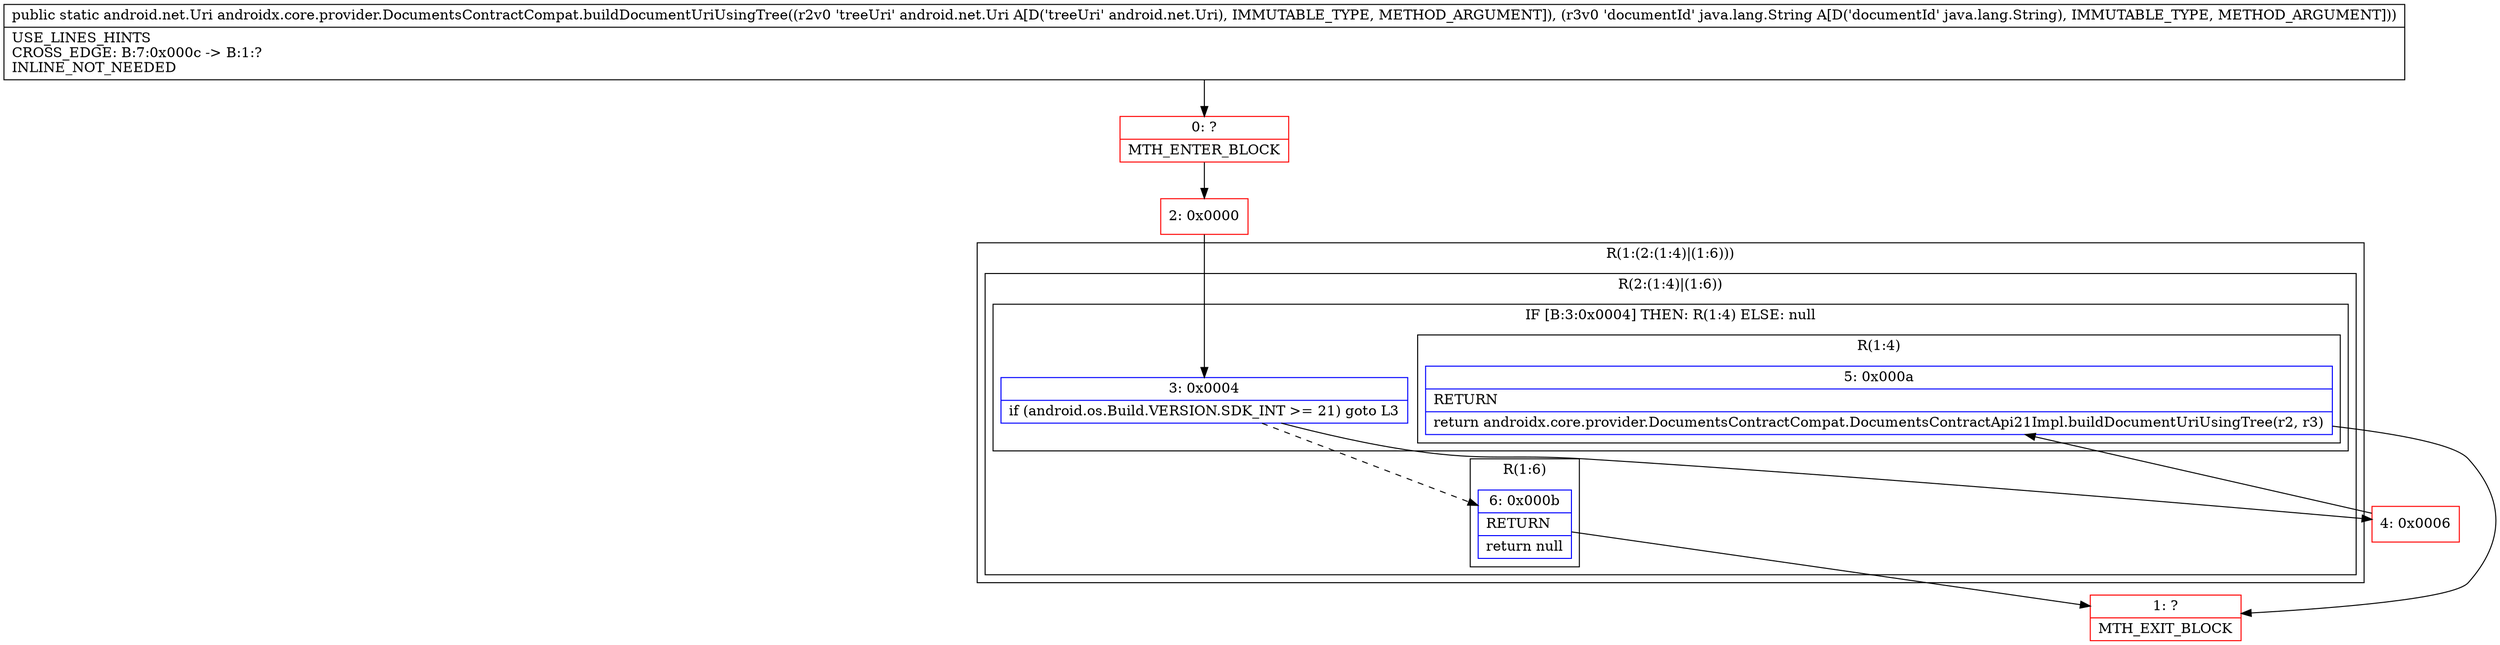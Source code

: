 digraph "CFG forandroidx.core.provider.DocumentsContractCompat.buildDocumentUriUsingTree(Landroid\/net\/Uri;Ljava\/lang\/String;)Landroid\/net\/Uri;" {
subgraph cluster_Region_944868108 {
label = "R(1:(2:(1:4)|(1:6)))";
node [shape=record,color=blue];
subgraph cluster_Region_1418123978 {
label = "R(2:(1:4)|(1:6))";
node [shape=record,color=blue];
subgraph cluster_IfRegion_1107232973 {
label = "IF [B:3:0x0004] THEN: R(1:4) ELSE: null";
node [shape=record,color=blue];
Node_3 [shape=record,label="{3\:\ 0x0004|if (android.os.Build.VERSION.SDK_INT \>= 21) goto L3\l}"];
subgraph cluster_Region_1933300051 {
label = "R(1:4)";
node [shape=record,color=blue];
Node_5 [shape=record,label="{5\:\ 0x000a|RETURN\l|return androidx.core.provider.DocumentsContractCompat.DocumentsContractApi21Impl.buildDocumentUriUsingTree(r2, r3)\l}"];
}
}
subgraph cluster_Region_1191591379 {
label = "R(1:6)";
node [shape=record,color=blue];
Node_6 [shape=record,label="{6\:\ 0x000b|RETURN\l|return null\l}"];
}
}
}
Node_0 [shape=record,color=red,label="{0\:\ ?|MTH_ENTER_BLOCK\l}"];
Node_2 [shape=record,color=red,label="{2\:\ 0x0000}"];
Node_4 [shape=record,color=red,label="{4\:\ 0x0006}"];
Node_1 [shape=record,color=red,label="{1\:\ ?|MTH_EXIT_BLOCK\l}"];
MethodNode[shape=record,label="{public static android.net.Uri androidx.core.provider.DocumentsContractCompat.buildDocumentUriUsingTree((r2v0 'treeUri' android.net.Uri A[D('treeUri' android.net.Uri), IMMUTABLE_TYPE, METHOD_ARGUMENT]), (r3v0 'documentId' java.lang.String A[D('documentId' java.lang.String), IMMUTABLE_TYPE, METHOD_ARGUMENT]))  | USE_LINES_HINTS\lCROSS_EDGE: B:7:0x000c \-\> B:1:?\lINLINE_NOT_NEEDED\l}"];
MethodNode -> Node_0;Node_3 -> Node_4;
Node_3 -> Node_6[style=dashed];
Node_5 -> Node_1;
Node_6 -> Node_1;
Node_0 -> Node_2;
Node_2 -> Node_3;
Node_4 -> Node_5;
}

